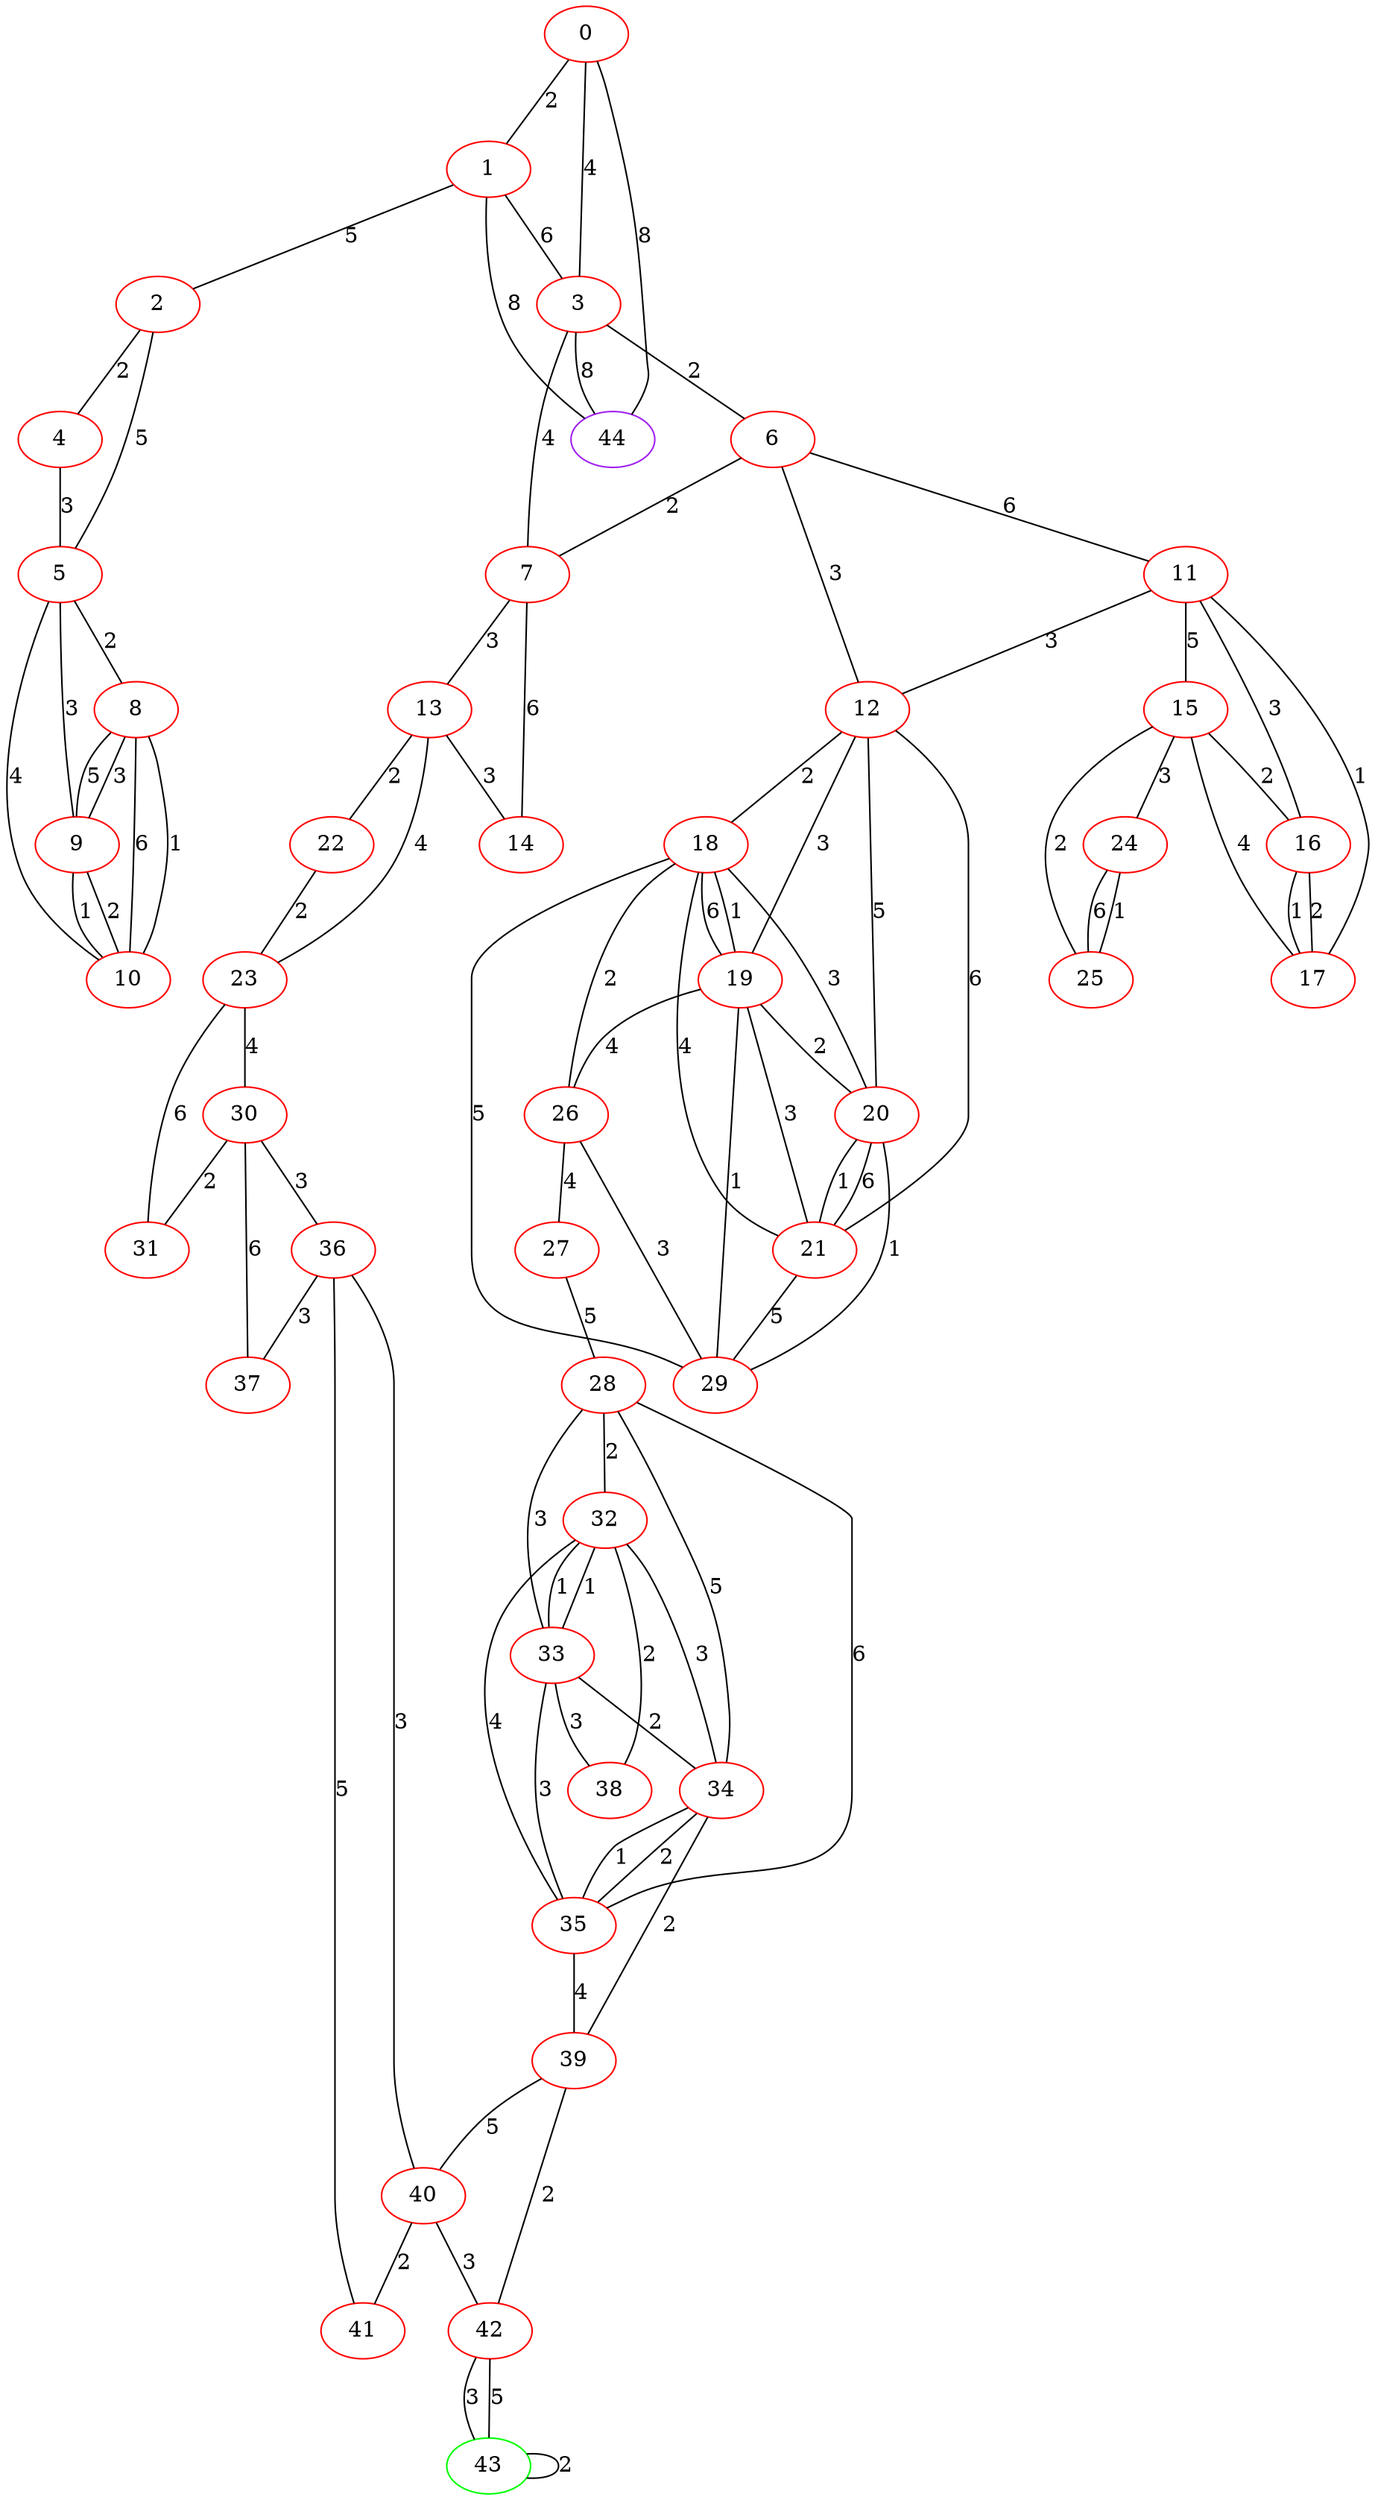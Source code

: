 graph "" {
0 [color=red, weight=1];
1 [color=red, weight=1];
2 [color=red, weight=1];
3 [color=red, weight=1];
4 [color=red, weight=1];
5 [color=red, weight=1];
6 [color=red, weight=1];
7 [color=red, weight=1];
8 [color=red, weight=1];
9 [color=red, weight=1];
10 [color=red, weight=1];
11 [color=red, weight=1];
12 [color=red, weight=1];
13 [color=red, weight=1];
14 [color=red, weight=1];
15 [color=red, weight=1];
16 [color=red, weight=1];
17 [color=red, weight=1];
18 [color=red, weight=1];
19 [color=red, weight=1];
20 [color=red, weight=1];
21 [color=red, weight=1];
22 [color=red, weight=1];
23 [color=red, weight=1];
24 [color=red, weight=1];
25 [color=red, weight=1];
26 [color=red, weight=1];
27 [color=red, weight=1];
28 [color=red, weight=1];
29 [color=red, weight=1];
30 [color=red, weight=1];
31 [color=red, weight=1];
32 [color=red, weight=1];
33 [color=red, weight=1];
34 [color=red, weight=1];
35 [color=red, weight=1];
36 [color=red, weight=1];
37 [color=red, weight=1];
38 [color=red, weight=1];
39 [color=red, weight=1];
40 [color=red, weight=1];
41 [color=red, weight=1];
42 [color=red, weight=1];
43 [color=green, weight=2];
44 [color=purple, weight=4];
0 -- 1  [key=0, label=2];
0 -- 3  [key=0, label=4];
0 -- 44  [key=0, label=8];
1 -- 2  [key=0, label=5];
1 -- 3  [key=0, label=6];
1 -- 44  [key=0, label=8];
2 -- 4  [key=0, label=2];
2 -- 5  [key=0, label=5];
3 -- 44  [key=0, label=8];
3 -- 6  [key=0, label=2];
3 -- 7  [key=0, label=4];
4 -- 5  [key=0, label=3];
5 -- 8  [key=0, label=2];
5 -- 9  [key=0, label=3];
5 -- 10  [key=0, label=4];
6 -- 11  [key=0, label=6];
6 -- 12  [key=0, label=3];
6 -- 7  [key=0, label=2];
7 -- 13  [key=0, label=3];
7 -- 14  [key=0, label=6];
8 -- 9  [key=0, label=5];
8 -- 9  [key=1, label=3];
8 -- 10  [key=0, label=6];
8 -- 10  [key=1, label=1];
9 -- 10  [key=0, label=1];
9 -- 10  [key=1, label=2];
11 -- 16  [key=0, label=3];
11 -- 17  [key=0, label=1];
11 -- 12  [key=0, label=3];
11 -- 15  [key=0, label=5];
12 -- 18  [key=0, label=2];
12 -- 19  [key=0, label=3];
12 -- 20  [key=0, label=5];
12 -- 21  [key=0, label=6];
13 -- 23  [key=0, label=4];
13 -- 22  [key=0, label=2];
13 -- 14  [key=0, label=3];
15 -- 16  [key=0, label=2];
15 -- 17  [key=0, label=4];
15 -- 24  [key=0, label=3];
15 -- 25  [key=0, label=2];
16 -- 17  [key=0, label=1];
16 -- 17  [key=1, label=2];
18 -- 19  [key=0, label=1];
18 -- 19  [key=1, label=6];
18 -- 20  [key=0, label=3];
18 -- 21  [key=0, label=4];
18 -- 26  [key=0, label=2];
18 -- 29  [key=0, label=5];
19 -- 20  [key=0, label=2];
19 -- 21  [key=0, label=3];
19 -- 26  [key=0, label=4];
19 -- 29  [key=0, label=1];
20 -- 21  [key=0, label=6];
20 -- 21  [key=1, label=1];
20 -- 29  [key=0, label=1];
21 -- 29  [key=0, label=5];
22 -- 23  [key=0, label=2];
23 -- 30  [key=0, label=4];
23 -- 31  [key=0, label=6];
24 -- 25  [key=0, label=6];
24 -- 25  [key=1, label=1];
26 -- 27  [key=0, label=4];
26 -- 29  [key=0, label=3];
27 -- 28  [key=0, label=5];
28 -- 32  [key=0, label=2];
28 -- 33  [key=0, label=3];
28 -- 34  [key=0, label=5];
28 -- 35  [key=0, label=6];
30 -- 31  [key=0, label=2];
30 -- 36  [key=0, label=3];
30 -- 37  [key=0, label=6];
32 -- 33  [key=0, label=1];
32 -- 33  [key=1, label=1];
32 -- 34  [key=0, label=3];
32 -- 35  [key=0, label=4];
32 -- 38  [key=0, label=2];
33 -- 34  [key=0, label=2];
33 -- 35  [key=0, label=3];
33 -- 38  [key=0, label=3];
34 -- 35  [key=0, label=2];
34 -- 35  [key=1, label=1];
34 -- 39  [key=0, label=2];
35 -- 39  [key=0, label=4];
36 -- 40  [key=0, label=3];
36 -- 41  [key=0, label=5];
36 -- 37  [key=0, label=3];
39 -- 40  [key=0, label=5];
39 -- 42  [key=0, label=2];
40 -- 41  [key=0, label=2];
40 -- 42  [key=0, label=3];
42 -- 43  [key=0, label=3];
42 -- 43  [key=1, label=5];
43 -- 43  [key=0, label=2];
}

